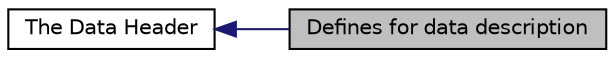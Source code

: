 digraph "Defines for data description"
{
  bgcolor="transparent";
  edge [fontname="Helvetica",fontsize="10",labelfontname="Helvetica",labelfontsize="10"];
  node [fontname="Helvetica",fontsize="10",shape=record];
  rankdir=LR;
  Node1 [label="The Data Header",height=0.2,width=0.4,color="black",URL="$da/dbc/group__aliceo2__dataformats__dataheader.html",tooltip="A descriptive information for payload blocks. "];
  Node0 [label="Defines for data description",height=0.2,width=0.4,color="black", fillcolor="grey75", style="filled" fontcolor="black"];
  Node1->Node0 [shape=plaintext, color="midnightblue", dir="back", style="solid"];
}

